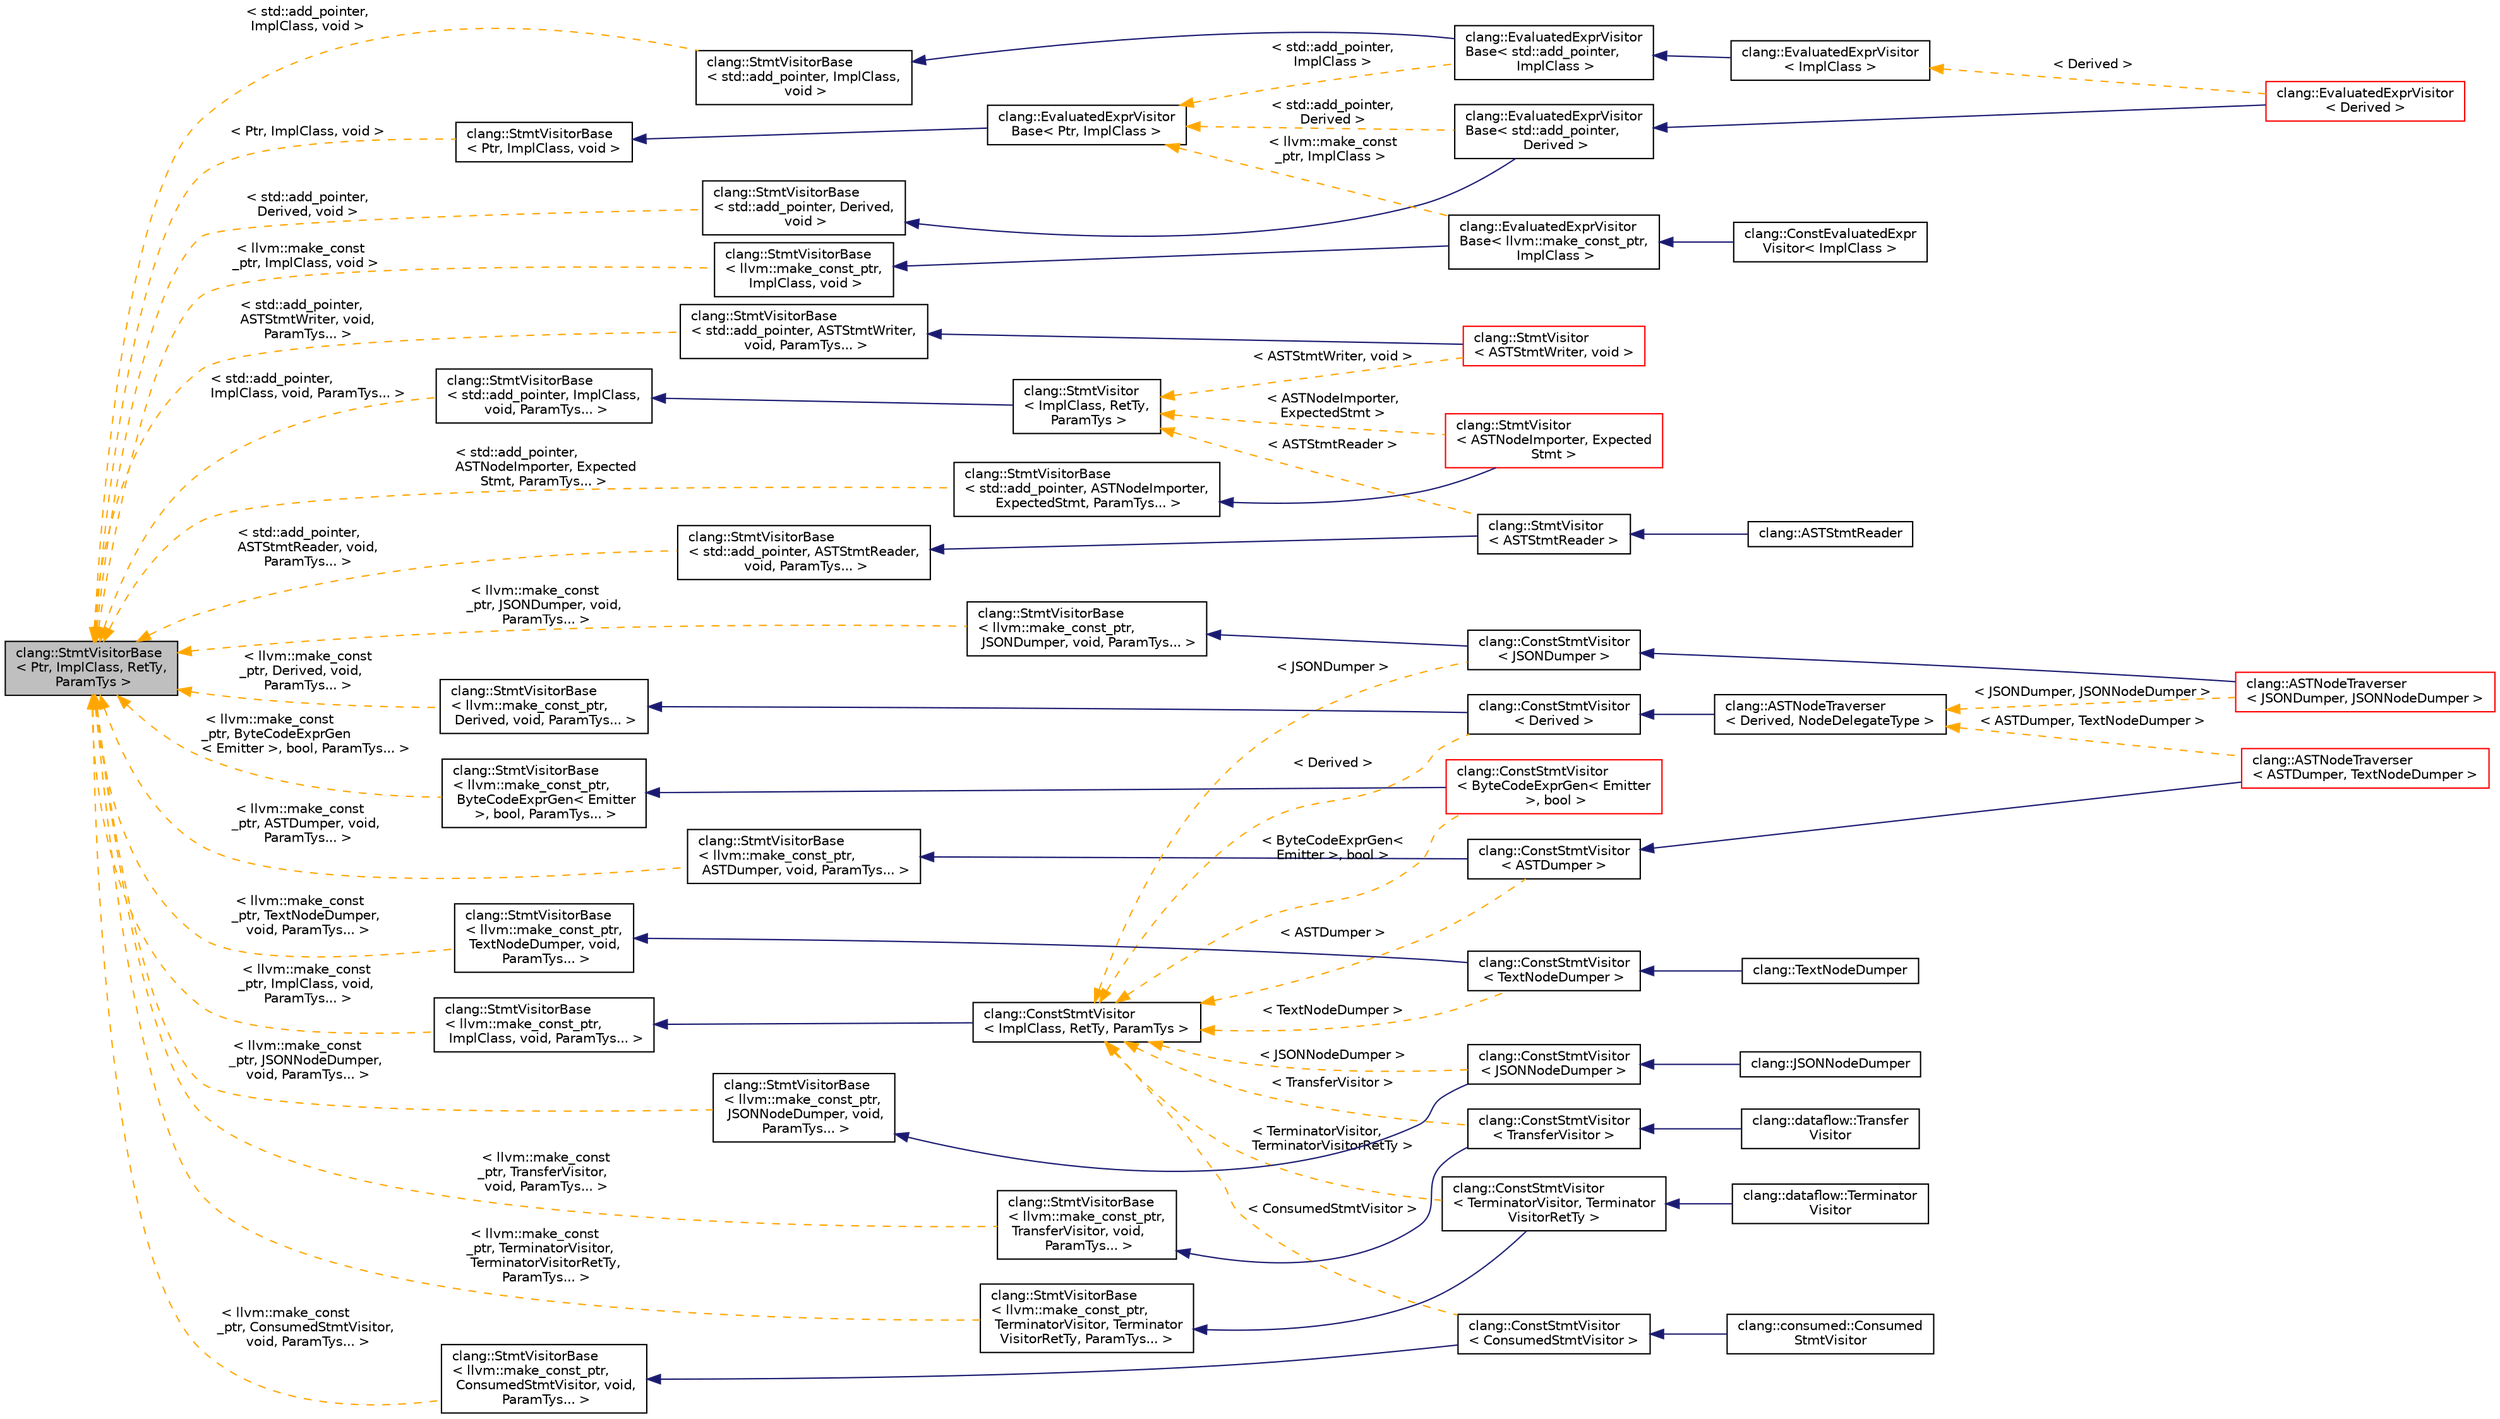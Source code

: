 digraph "clang::StmtVisitorBase&lt; Ptr, ImplClass, RetTy, ParamTys &gt;"
{
 // LATEX_PDF_SIZE
  bgcolor="transparent";
  edge [fontname="Helvetica",fontsize="10",labelfontname="Helvetica",labelfontsize="10"];
  node [fontname="Helvetica",fontsize="10",shape=record];
  rankdir="LR";
  Node1 [label="clang::StmtVisitorBase\l\< Ptr, ImplClass, RetTy,\l ParamTys \>",height=0.2,width=0.4,color="black", fillcolor="grey75", style="filled", fontcolor="black",tooltip="StmtVisitorBase - This class implements a simple visitor for Stmt subclasses."];
  Node1 -> Node2 [dir="back",color="orange",fontsize="10",style="dashed",label=" \< std::add_pointer,\l ImplClass, void \>" ,fontname="Helvetica"];
  Node2 [label="clang::StmtVisitorBase\l\< std::add_pointer, ImplClass,\l void \>",height=0.2,width=0.4,color="black",URL="$classclang_1_1StmtVisitorBase.html",tooltip=" "];
  Node2 -> Node3 [dir="back",color="midnightblue",fontsize="10",style="solid",fontname="Helvetica"];
  Node3 [label="clang::EvaluatedExprVisitor\lBase\< std::add_pointer,\l ImplClass \>",height=0.2,width=0.4,color="black",URL="$classclang_1_1EvaluatedExprVisitorBase.html",tooltip=" "];
  Node3 -> Node4 [dir="back",color="midnightblue",fontsize="10",style="solid",fontname="Helvetica"];
  Node4 [label="clang::EvaluatedExprVisitor\l\< ImplClass \>",height=0.2,width=0.4,color="black",URL="$classclang_1_1EvaluatedExprVisitor.html",tooltip="EvaluatedExprVisitor - This class visits 'Expr *'s."];
  Node4 -> Node5 [dir="back",color="orange",fontsize="10",style="dashed",label=" \< Derived \>" ,fontname="Helvetica"];
  Node5 [label="clang::EvaluatedExprVisitor\l\< Derived \>",height=0.2,width=0.4,color="red",URL="$classclang_1_1EvaluatedExprVisitor.html",tooltip=" "];
  Node1 -> Node7 [dir="back",color="orange",fontsize="10",style="dashed",label=" \< std::add_pointer,\l ImplClass, void, ParamTys... \>" ,fontname="Helvetica"];
  Node7 [label="clang::StmtVisitorBase\l\< std::add_pointer, ImplClass,\l void, ParamTys... \>",height=0.2,width=0.4,color="black",URL="$classclang_1_1StmtVisitorBase.html",tooltip=" "];
  Node7 -> Node8 [dir="back",color="midnightblue",fontsize="10",style="solid",fontname="Helvetica"];
  Node8 [label="clang::StmtVisitor\l\< ImplClass, RetTy,\l ParamTys \>",height=0.2,width=0.4,color="black",URL="$classclang_1_1StmtVisitor.html",tooltip="StmtVisitor - This class implements a simple visitor for Stmt subclasses."];
  Node8 -> Node9 [dir="back",color="orange",fontsize="10",style="dashed",label=" \< ASTStmtWriter, void \>" ,fontname="Helvetica"];
  Node9 [label="clang::StmtVisitor\l\< ASTStmtWriter, void \>",height=0.2,width=0.4,color="red",URL="$classclang_1_1StmtVisitor.html",tooltip=" "];
  Node8 -> Node11 [dir="back",color="orange",fontsize="10",style="dashed",label=" \< ASTNodeImporter,\l ExpectedStmt \>" ,fontname="Helvetica"];
  Node11 [label="clang::StmtVisitor\l\< ASTNodeImporter, Expected\lStmt \>",height=0.2,width=0.4,color="red",URL="$classclang_1_1StmtVisitor.html",tooltip=" "];
  Node8 -> Node13 [dir="back",color="orange",fontsize="10",style="dashed",label=" \< ASTStmtReader \>" ,fontname="Helvetica"];
  Node13 [label="clang::StmtVisitor\l\< ASTStmtReader \>",height=0.2,width=0.4,color="black",URL="$classclang_1_1StmtVisitor.html",tooltip=" "];
  Node13 -> Node14 [dir="back",color="midnightblue",fontsize="10",style="solid",fontname="Helvetica"];
  Node14 [label="clang::ASTStmtReader",height=0.2,width=0.4,color="black",URL="$classclang_1_1ASTStmtReader.html",tooltip=" "];
  Node1 -> Node15 [dir="back",color="orange",fontsize="10",style="dashed",label=" \< llvm::make_const\l_ptr, JSONDumper, void,\l ParamTys... \>" ,fontname="Helvetica"];
  Node15 [label="clang::StmtVisitorBase\l\< llvm::make_const_ptr,\l JSONDumper, void, ParamTys... \>",height=0.2,width=0.4,color="black",URL="$classclang_1_1StmtVisitorBase.html",tooltip=" "];
  Node15 -> Node16 [dir="back",color="midnightblue",fontsize="10",style="solid",fontname="Helvetica"];
  Node16 [label="clang::ConstStmtVisitor\l\< JSONDumper \>",height=0.2,width=0.4,color="black",URL="$classclang_1_1ConstStmtVisitor.html",tooltip=" "];
  Node16 -> Node17 [dir="back",color="midnightblue",fontsize="10",style="solid",fontname="Helvetica"];
  Node17 [label="clang::ASTNodeTraverser\l\< JSONDumper, JSONNodeDumper \>",height=0.2,width=0.4,color="red",URL="$classclang_1_1ASTNodeTraverser.html",tooltip=" "];
  Node1 -> Node19 [dir="back",color="orange",fontsize="10",style="dashed",label=" \< llvm::make_const\l_ptr, ASTDumper, void,\l ParamTys... \>" ,fontname="Helvetica"];
  Node19 [label="clang::StmtVisitorBase\l\< llvm::make_const_ptr,\l ASTDumper, void, ParamTys... \>",height=0.2,width=0.4,color="black",URL="$classclang_1_1StmtVisitorBase.html",tooltip=" "];
  Node19 -> Node20 [dir="back",color="midnightblue",fontsize="10",style="solid",fontname="Helvetica"];
  Node20 [label="clang::ConstStmtVisitor\l\< ASTDumper \>",height=0.2,width=0.4,color="black",URL="$classclang_1_1ConstStmtVisitor.html",tooltip=" "];
  Node20 -> Node21 [dir="back",color="midnightblue",fontsize="10",style="solid",fontname="Helvetica"];
  Node21 [label="clang::ASTNodeTraverser\l\< ASTDumper, TextNodeDumper \>",height=0.2,width=0.4,color="red",URL="$classclang_1_1ASTNodeTraverser.html",tooltip=" "];
  Node1 -> Node23 [dir="back",color="orange",fontsize="10",style="dashed",label=" \< std::add_pointer,\l ASTStmtReader, void,\l ParamTys... \>" ,fontname="Helvetica"];
  Node23 [label="clang::StmtVisitorBase\l\< std::add_pointer, ASTStmtReader,\l void, ParamTys... \>",height=0.2,width=0.4,color="black",URL="$classclang_1_1StmtVisitorBase.html",tooltip=" "];
  Node23 -> Node13 [dir="back",color="midnightblue",fontsize="10",style="solid",fontname="Helvetica"];
  Node1 -> Node24 [dir="back",color="orange",fontsize="10",style="dashed",label=" \< std::add_pointer,\l Derived, void \>" ,fontname="Helvetica"];
  Node24 [label="clang::StmtVisitorBase\l\< std::add_pointer, Derived,\l void \>",height=0.2,width=0.4,color="black",URL="$classclang_1_1StmtVisitorBase.html",tooltip=" "];
  Node24 -> Node25 [dir="back",color="midnightblue",fontsize="10",style="solid",fontname="Helvetica"];
  Node25 [label="clang::EvaluatedExprVisitor\lBase\< std::add_pointer,\l Derived \>",height=0.2,width=0.4,color="black",URL="$classclang_1_1EvaluatedExprVisitorBase.html",tooltip=" "];
  Node25 -> Node5 [dir="back",color="midnightblue",fontsize="10",style="solid",fontname="Helvetica"];
  Node1 -> Node26 [dir="back",color="orange",fontsize="10",style="dashed",label=" \< llvm::make_const\l_ptr, TerminatorVisitor,\l TerminatorVisitorRetTy,\l ParamTys... \>" ,fontname="Helvetica"];
  Node26 [label="clang::StmtVisitorBase\l\< llvm::make_const_ptr,\l TerminatorVisitor, Terminator\lVisitorRetTy, ParamTys... \>",height=0.2,width=0.4,color="black",URL="$classclang_1_1StmtVisitorBase.html",tooltip=" "];
  Node26 -> Node27 [dir="back",color="midnightblue",fontsize="10",style="solid",fontname="Helvetica"];
  Node27 [label="clang::ConstStmtVisitor\l\< TerminatorVisitor, Terminator\lVisitorRetTy \>",height=0.2,width=0.4,color="black",URL="$classclang_1_1ConstStmtVisitor.html",tooltip=" "];
  Node27 -> Node28 [dir="back",color="midnightblue",fontsize="10",style="solid",fontname="Helvetica"];
  Node28 [label="clang::dataflow::Terminator\lVisitor",height=0.2,width=0.4,color="black",URL="$classclang_1_1dataflow_1_1TerminatorVisitor.html",tooltip="Extends the flow condition of an environment based on a terminator statement."];
  Node1 -> Node29 [dir="back",color="orange",fontsize="10",style="dashed",label=" \< llvm::make_const\l_ptr, ImplClass, void,\l ParamTys... \>" ,fontname="Helvetica"];
  Node29 [label="clang::StmtVisitorBase\l\< llvm::make_const_ptr,\l ImplClass, void, ParamTys... \>",height=0.2,width=0.4,color="black",URL="$classclang_1_1StmtVisitorBase.html",tooltip=" "];
  Node29 -> Node30 [dir="back",color="midnightblue",fontsize="10",style="solid",fontname="Helvetica"];
  Node30 [label="clang::ConstStmtVisitor\l\< ImplClass, RetTy, ParamTys \>",height=0.2,width=0.4,color="black",URL="$classclang_1_1ConstStmtVisitor.html",tooltip="ConstStmtVisitor - This class implements a simple visitor for Stmt subclasses."];
  Node30 -> Node31 [dir="back",color="orange",fontsize="10",style="dashed",label=" \< JSONNodeDumper \>" ,fontname="Helvetica"];
  Node31 [label="clang::ConstStmtVisitor\l\< JSONNodeDumper \>",height=0.2,width=0.4,color="black",URL="$classclang_1_1ConstStmtVisitor.html",tooltip=" "];
  Node31 -> Node32 [dir="back",color="midnightblue",fontsize="10",style="solid",fontname="Helvetica"];
  Node32 [label="clang::JSONNodeDumper",height=0.2,width=0.4,color="black",URL="$classclang_1_1JSONNodeDumper.html",tooltip=" "];
  Node30 -> Node20 [dir="back",color="orange",fontsize="10",style="dashed",label=" \< ASTDumper \>" ,fontname="Helvetica"];
  Node30 -> Node33 [dir="back",color="orange",fontsize="10",style="dashed",label=" \< TransferVisitor \>" ,fontname="Helvetica"];
  Node33 [label="clang::ConstStmtVisitor\l\< TransferVisitor \>",height=0.2,width=0.4,color="black",URL="$classclang_1_1ConstStmtVisitor.html",tooltip=" "];
  Node33 -> Node34 [dir="back",color="midnightblue",fontsize="10",style="solid",fontname="Helvetica"];
  Node34 [label="clang::dataflow::Transfer\lVisitor",height=0.2,width=0.4,color="black",URL="$classclang_1_1dataflow_1_1TransferVisitor.html",tooltip=" "];
  Node30 -> Node35 [dir="back",color="orange",fontsize="10",style="dashed",label=" \< Derived \>" ,fontname="Helvetica"];
  Node35 [label="clang::ConstStmtVisitor\l\< Derived \>",height=0.2,width=0.4,color="black",URL="$classclang_1_1ConstStmtVisitor.html",tooltip=" "];
  Node35 -> Node36 [dir="back",color="midnightblue",fontsize="10",style="solid",fontname="Helvetica"];
  Node36 [label="clang::ASTNodeTraverser\l\< Derived, NodeDelegateType \>",height=0.2,width=0.4,color="black",URL="$classclang_1_1ASTNodeTraverser.html",tooltip="ASTNodeTraverser traverses the Clang AST for dumping purposes."];
  Node36 -> Node17 [dir="back",color="orange",fontsize="10",style="dashed",label=" \< JSONDumper, JSONNodeDumper \>" ,fontname="Helvetica"];
  Node36 -> Node21 [dir="back",color="orange",fontsize="10",style="dashed",label=" \< ASTDumper, TextNodeDumper \>" ,fontname="Helvetica"];
  Node30 -> Node37 [dir="back",color="orange",fontsize="10",style="dashed",label=" \< ByteCodeExprGen\<\l Emitter \>, bool \>" ,fontname="Helvetica"];
  Node37 [label="clang::ConstStmtVisitor\l\< ByteCodeExprGen\< Emitter\l \>, bool \>",height=0.2,width=0.4,color="red",URL="$classclang_1_1ConstStmtVisitor.html",tooltip=" "];
  Node30 -> Node27 [dir="back",color="orange",fontsize="10",style="dashed",label=" \< TerminatorVisitor,\l TerminatorVisitorRetTy \>" ,fontname="Helvetica"];
  Node30 -> Node16 [dir="back",color="orange",fontsize="10",style="dashed",label=" \< JSONDumper \>" ,fontname="Helvetica"];
  Node30 -> Node40 [dir="back",color="orange",fontsize="10",style="dashed",label=" \< TextNodeDumper \>" ,fontname="Helvetica"];
  Node40 [label="clang::ConstStmtVisitor\l\< TextNodeDumper \>",height=0.2,width=0.4,color="black",URL="$classclang_1_1ConstStmtVisitor.html",tooltip=" "];
  Node40 -> Node41 [dir="back",color="midnightblue",fontsize="10",style="solid",fontname="Helvetica"];
  Node41 [label="clang::TextNodeDumper",height=0.2,width=0.4,color="black",URL="$classclang_1_1TextNodeDumper.html",tooltip=" "];
  Node30 -> Node42 [dir="back",color="orange",fontsize="10",style="dashed",label=" \< ConsumedStmtVisitor \>" ,fontname="Helvetica"];
  Node42 [label="clang::ConstStmtVisitor\l\< ConsumedStmtVisitor \>",height=0.2,width=0.4,color="black",URL="$classclang_1_1ConstStmtVisitor.html",tooltip=" "];
  Node42 -> Node43 [dir="back",color="midnightblue",fontsize="10",style="solid",fontname="Helvetica"];
  Node43 [label="clang::consumed::Consumed\lStmtVisitor",height=0.2,width=0.4,color="black",URL="$classclang_1_1consumed_1_1ConsumedStmtVisitor.html",tooltip=" "];
  Node1 -> Node44 [dir="back",color="orange",fontsize="10",style="dashed",label=" \< llvm::make_const\l_ptr, ConsumedStmtVisitor,\l void, ParamTys... \>" ,fontname="Helvetica"];
  Node44 [label="clang::StmtVisitorBase\l\< llvm::make_const_ptr,\l ConsumedStmtVisitor, void,\l ParamTys... \>",height=0.2,width=0.4,color="black",URL="$classclang_1_1StmtVisitorBase.html",tooltip=" "];
  Node44 -> Node42 [dir="back",color="midnightblue",fontsize="10",style="solid",fontname="Helvetica"];
  Node1 -> Node45 [dir="back",color="orange",fontsize="10",style="dashed",label=" \< llvm::make_const\l_ptr, TextNodeDumper,\l void, ParamTys... \>" ,fontname="Helvetica"];
  Node45 [label="clang::StmtVisitorBase\l\< llvm::make_const_ptr,\l TextNodeDumper, void,\l ParamTys... \>",height=0.2,width=0.4,color="black",URL="$classclang_1_1StmtVisitorBase.html",tooltip=" "];
  Node45 -> Node40 [dir="back",color="midnightblue",fontsize="10",style="solid",fontname="Helvetica"];
  Node1 -> Node46 [dir="back",color="orange",fontsize="10",style="dashed",label=" \< llvm::make_const\l_ptr, Derived, void,\l ParamTys... \>" ,fontname="Helvetica"];
  Node46 [label="clang::StmtVisitorBase\l\< llvm::make_const_ptr,\l Derived, void, ParamTys... \>",height=0.2,width=0.4,color="black",URL="$classclang_1_1StmtVisitorBase.html",tooltip=" "];
  Node46 -> Node35 [dir="back",color="midnightblue",fontsize="10",style="solid",fontname="Helvetica"];
  Node1 -> Node47 [dir="back",color="orange",fontsize="10",style="dashed",label=" \< llvm::make_const\l_ptr, ImplClass, void \>" ,fontname="Helvetica"];
  Node47 [label="clang::StmtVisitorBase\l\< llvm::make_const_ptr,\l ImplClass, void \>",height=0.2,width=0.4,color="black",URL="$classclang_1_1StmtVisitorBase.html",tooltip=" "];
  Node47 -> Node48 [dir="back",color="midnightblue",fontsize="10",style="solid",fontname="Helvetica"];
  Node48 [label="clang::EvaluatedExprVisitor\lBase\< llvm::make_const_ptr,\l ImplClass \>",height=0.2,width=0.4,color="black",URL="$classclang_1_1EvaluatedExprVisitorBase.html",tooltip=" "];
  Node48 -> Node49 [dir="back",color="midnightblue",fontsize="10",style="solid",fontname="Helvetica"];
  Node49 [label="clang::ConstEvaluatedExpr\lVisitor\< ImplClass \>",height=0.2,width=0.4,color="black",URL="$classclang_1_1ConstEvaluatedExprVisitor.html",tooltip="ConstEvaluatedExprVisitor - This class visits 'const Expr *'s."];
  Node1 -> Node50 [dir="back",color="orange",fontsize="10",style="dashed",label=" \< llvm::make_const\l_ptr, TransferVisitor,\l void, ParamTys... \>" ,fontname="Helvetica"];
  Node50 [label="clang::StmtVisitorBase\l\< llvm::make_const_ptr,\l TransferVisitor, void,\l ParamTys... \>",height=0.2,width=0.4,color="black",URL="$classclang_1_1StmtVisitorBase.html",tooltip=" "];
  Node50 -> Node33 [dir="back",color="midnightblue",fontsize="10",style="solid",fontname="Helvetica"];
  Node1 -> Node51 [dir="back",color="orange",fontsize="10",style="dashed",label=" \< llvm::make_const\l_ptr, JSONNodeDumper,\l void, ParamTys... \>" ,fontname="Helvetica"];
  Node51 [label="clang::StmtVisitorBase\l\< llvm::make_const_ptr,\l JSONNodeDumper, void,\l ParamTys... \>",height=0.2,width=0.4,color="black",URL="$classclang_1_1StmtVisitorBase.html",tooltip=" "];
  Node51 -> Node31 [dir="back",color="midnightblue",fontsize="10",style="solid",fontname="Helvetica"];
  Node1 -> Node52 [dir="back",color="orange",fontsize="10",style="dashed",label=" \< std::add_pointer,\l ASTNodeImporter, Expected\lStmt, ParamTys... \>" ,fontname="Helvetica"];
  Node52 [label="clang::StmtVisitorBase\l\< std::add_pointer, ASTNodeImporter,\l ExpectedStmt, ParamTys... \>",height=0.2,width=0.4,color="black",URL="$classclang_1_1StmtVisitorBase.html",tooltip=" "];
  Node52 -> Node11 [dir="back",color="midnightblue",fontsize="10",style="solid",fontname="Helvetica"];
  Node1 -> Node53 [dir="back",color="orange",fontsize="10",style="dashed",label=" \< llvm::make_const\l_ptr, ByteCodeExprGen\l\< Emitter \>, bool, ParamTys... \>" ,fontname="Helvetica"];
  Node53 [label="clang::StmtVisitorBase\l\< llvm::make_const_ptr,\l ByteCodeExprGen\< Emitter\l \>, bool, ParamTys... \>",height=0.2,width=0.4,color="black",URL="$classclang_1_1StmtVisitorBase.html",tooltip=" "];
  Node53 -> Node37 [dir="back",color="midnightblue",fontsize="10",style="solid",fontname="Helvetica"];
  Node1 -> Node54 [dir="back",color="orange",fontsize="10",style="dashed",label=" \< Ptr, ImplClass, void \>" ,fontname="Helvetica"];
  Node54 [label="clang::StmtVisitorBase\l\< Ptr, ImplClass, void \>",height=0.2,width=0.4,color="black",URL="$classclang_1_1StmtVisitorBase.html",tooltip=" "];
  Node54 -> Node55 [dir="back",color="midnightblue",fontsize="10",style="solid",fontname="Helvetica"];
  Node55 [label="clang::EvaluatedExprVisitor\lBase\< Ptr, ImplClass \>",height=0.2,width=0.4,color="black",URL="$classclang_1_1EvaluatedExprVisitorBase.html",tooltip="Given a potentially-evaluated expression, this visitor visits all of its potentially-evaluated subexp..."];
  Node55 -> Node3 [dir="back",color="orange",fontsize="10",style="dashed",label=" \< std::add_pointer,\l ImplClass \>" ,fontname="Helvetica"];
  Node55 -> Node48 [dir="back",color="orange",fontsize="10",style="dashed",label=" \< llvm::make_const\l_ptr, ImplClass \>" ,fontname="Helvetica"];
  Node55 -> Node25 [dir="back",color="orange",fontsize="10",style="dashed",label=" \< std::add_pointer,\l Derived \>" ,fontname="Helvetica"];
  Node1 -> Node56 [dir="back",color="orange",fontsize="10",style="dashed",label=" \< std::add_pointer,\l ASTStmtWriter, void,\l ParamTys... \>" ,fontname="Helvetica"];
  Node56 [label="clang::StmtVisitorBase\l\< std::add_pointer, ASTStmtWriter,\l void, ParamTys... \>",height=0.2,width=0.4,color="black",URL="$classclang_1_1StmtVisitorBase.html",tooltip=" "];
  Node56 -> Node9 [dir="back",color="midnightblue",fontsize="10",style="solid",fontname="Helvetica"];
}
